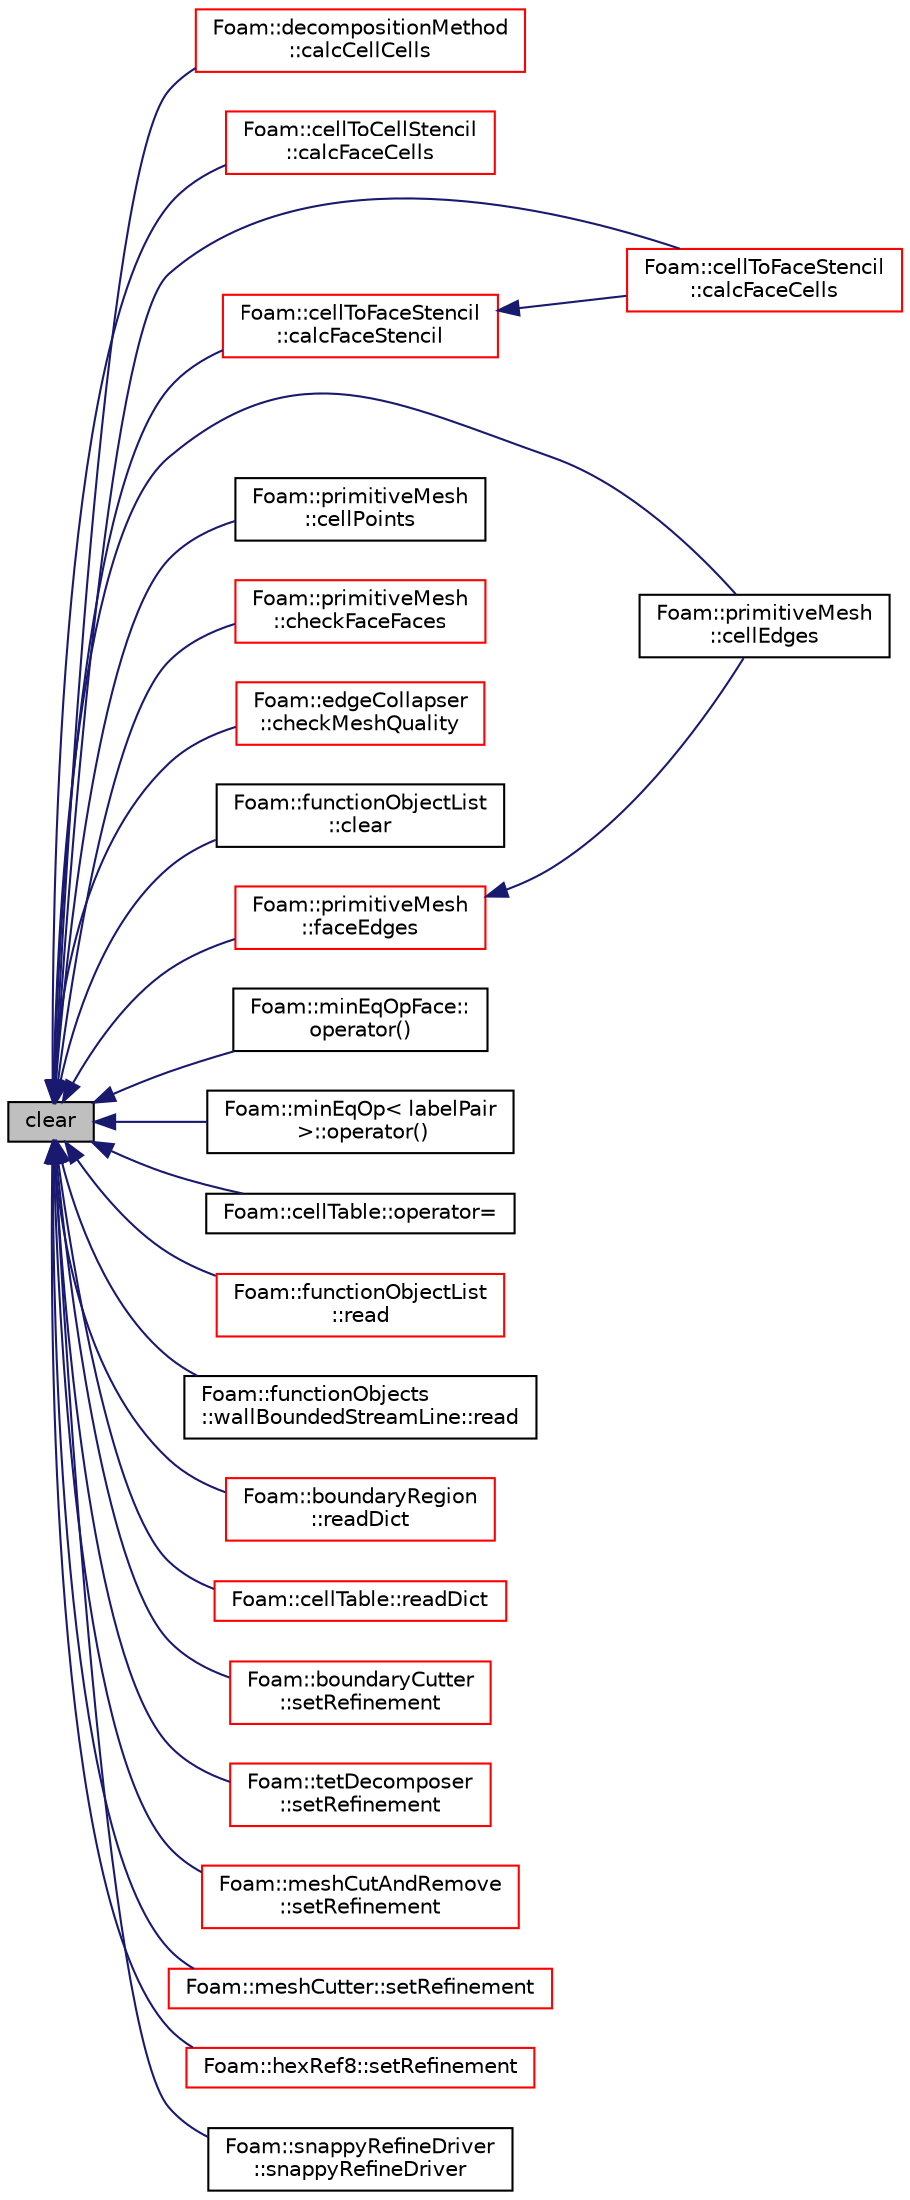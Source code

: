 digraph "clear"
{
  bgcolor="transparent";
  edge [fontname="Helvetica",fontsize="10",labelfontname="Helvetica",labelfontsize="10"];
  node [fontname="Helvetica",fontsize="10",shape=record];
  rankdir="LR";
  Node4798 [label="clear",height=0.2,width=0.4,color="black", fillcolor="grey75", style="filled", fontcolor="black"];
  Node4798 -> Node4799 [dir="back",color="midnightblue",fontsize="10",style="solid",fontname="Helvetica"];
  Node4799 [label="Foam::decompositionMethod\l::calcCellCells",height=0.2,width=0.4,color="red",URL="$a29949.html#a86727d8c968e3ae5d8f394879e2b3c8a",tooltip="Helper: determine (local or global) cellCells from mesh. "];
  Node4798 -> Node4805 [dir="back",color="midnightblue",fontsize="10",style="solid",fontname="Helvetica"];
  Node4805 [label="Foam::cellToCellStencil\l::calcFaceCells",height=0.2,width=0.4,color="red",URL="$a23469.html#ae5e6c7b176e7515ab993bf7549c04d5e",tooltip="Collect cell neighbours of faces in global numbering. "];
  Node4798 -> Node4808 [dir="back",color="midnightblue",fontsize="10",style="solid",fontname="Helvetica"];
  Node4808 [label="Foam::cellToFaceStencil\l::calcFaceCells",height=0.2,width=0.4,color="red",URL="$a23513.html#ae5e6c7b176e7515ab993bf7549c04d5e",tooltip="Collect cell neighbours of faces in global numbering. "];
  Node4798 -> Node4811 [dir="back",color="midnightblue",fontsize="10",style="solid",fontname="Helvetica"];
  Node4811 [label="Foam::cellToFaceStencil\l::calcFaceStencil",height=0.2,width=0.4,color="red",URL="$a23513.html#a75899a6e0677e40388327173f197eb45",tooltip="Collect cell neighbours into extended stencil. "];
  Node4811 -> Node4808 [dir="back",color="midnightblue",fontsize="10",style="solid",fontname="Helvetica"];
  Node4798 -> Node4815 [dir="back",color="midnightblue",fontsize="10",style="solid",fontname="Helvetica"];
  Node4815 [label="Foam::primitiveMesh\l::cellEdges",height=0.2,width=0.4,color="black",URL="$a28685.html#af1e04408400188172ffdbb2545e6e557",tooltip="cellEdges using cells, pointFaces, edges, pointEdges "];
  Node4798 -> Node4816 [dir="back",color="midnightblue",fontsize="10",style="solid",fontname="Helvetica"];
  Node4816 [label="Foam::primitiveMesh\l::cellPoints",height=0.2,width=0.4,color="black",URL="$a28685.html#ab53e37c4c6f5343bc3c97c2f9ebf0161",tooltip="cellPoints using cells "];
  Node4798 -> Node4817 [dir="back",color="midnightblue",fontsize="10",style="solid",fontname="Helvetica"];
  Node4817 [label="Foam::primitiveMesh\l::checkFaceFaces",height=0.2,width=0.4,color="red",URL="$a28685.html#ae7a2abdeda3c541046ec81443e0f9439",tooltip="Check face-face connectivity. "];
  Node4798 -> Node4898 [dir="back",color="midnightblue",fontsize="10",style="solid",fontname="Helvetica"];
  Node4898 [label="Foam::edgeCollapser\l::checkMeshQuality",height=0.2,width=0.4,color="red",URL="$a22401.html#a05c592dbdbe3fcc0728c2595750b5982",tooltip="Check mesh and mark points on faces in error. "];
  Node4798 -> Node4900 [dir="back",color="midnightblue",fontsize="10",style="solid",fontname="Helvetica"];
  Node4900 [label="Foam::functionObjectList\l::clear",height=0.2,width=0.4,color="black",URL="$a27221.html#ac8bb3912a3ce86b15842e79d0b421204",tooltip="Clear the list of function objects. "];
  Node4798 -> Node4901 [dir="back",color="midnightblue",fontsize="10",style="solid",fontname="Helvetica"];
  Node4901 [label="Foam::primitiveMesh\l::faceEdges",height=0.2,width=0.4,color="red",URL="$a28685.html#adbfcf489a527a07c33d684834faace79"];
  Node4901 -> Node4815 [dir="back",color="midnightblue",fontsize="10",style="solid",fontname="Helvetica"];
  Node4798 -> Node4979 [dir="back",color="midnightblue",fontsize="10",style="solid",fontname="Helvetica"];
  Node4979 [label="Foam::minEqOpFace::\loperator()",height=0.2,width=0.4,color="black",URL="$a26325.html#addccbfe6235f4e2b4483404bc0177a92"];
  Node4798 -> Node4980 [dir="back",color="midnightblue",fontsize="10",style="solid",fontname="Helvetica"];
  Node4980 [label="Foam::minEqOp\< labelPair\l \>::operator()",height=0.2,width=0.4,color="black",URL="$a22177.html#a5110bdded347caa6365e4d10554dfc32"];
  Node4798 -> Node4981 [dir="back",color="midnightblue",fontsize="10",style="solid",fontname="Helvetica"];
  Node4981 [label="Foam::cellTable::operator=",height=0.2,width=0.4,color="black",URL="$a22081.html#ac2838337150ab074428de8db53fea67f",tooltip="Assign from cellZones. "];
  Node4798 -> Node4982 [dir="back",color="midnightblue",fontsize="10",style="solid",fontname="Helvetica"];
  Node4982 [label="Foam::functionObjectList\l::read",height=0.2,width=0.4,color="red",URL="$a27221.html#af816873151ddb0126e98bb2f914d8ed5",tooltip="Read and set the function objects if their data have changed. "];
  Node4798 -> Node5642 [dir="back",color="midnightblue",fontsize="10",style="solid",fontname="Helvetica"];
  Node5642 [label="Foam::functionObjects\l::wallBoundedStreamLine::read",height=0.2,width=0.4,color="black",URL="$a24317.html#afac0600fef97b05534a595ce00b272ed",tooltip="Read the field average data. "];
  Node4798 -> Node5851 [dir="back",color="midnightblue",fontsize="10",style="solid",fontname="Helvetica"];
  Node5851 [label="Foam::boundaryRegion\l::readDict",height=0.2,width=0.4,color="red",URL="$a22077.html#ac54ace7467d79653dee278077fb187b6",tooltip="Read constant/boundaryRegion. "];
  Node4798 -> Node5857 [dir="back",color="midnightblue",fontsize="10",style="solid",fontname="Helvetica"];
  Node5857 [label="Foam::cellTable::readDict",height=0.2,width=0.4,color="red",URL="$a22081.html#a57e56444a03a71b0673d869fbbf5bcc7",tooltip="Read constant/cellTable. "];
  Node4798 -> Node4969 [dir="back",color="midnightblue",fontsize="10",style="solid",fontname="Helvetica"];
  Node4969 [label="Foam::boundaryCutter\l::setRefinement",height=0.2,width=0.4,color="red",URL="$a22245.html#af2a66719cccb66a09867e321aae596bd",tooltip="Do actual cutting with cut description. Inserts mesh changes. "];
  Node4798 -> Node6496 [dir="back",color="midnightblue",fontsize="10",style="solid",fontname="Helvetica"];
  Node6496 [label="Foam::tetDecomposer\l::setRefinement",height=0.2,width=0.4,color="red",URL="$a22489.html#aeb1123afb6f39d7eb332698e53fc5610",tooltip="Insert all changes into meshMod to convert the polyMesh into. "];
  Node4798 -> Node4906 [dir="back",color="midnightblue",fontsize="10",style="solid",fontname="Helvetica"];
  Node4906 [label="Foam::meshCutAndRemove\l::setRefinement",height=0.2,width=0.4,color="red",URL="$a22249.html#ad6a2acdc12be8ac11fcb64607238e053",tooltip="Do actual cutting with cut description. Inserts mesh changes. "];
  Node4798 -> Node4908 [dir="back",color="midnightblue",fontsize="10",style="solid",fontname="Helvetica"];
  Node4908 [label="Foam::meshCutter::setRefinement",height=0.2,width=0.4,color="red",URL="$a22253.html#ad6964ecaeb84631835d8a4e51bf706bb",tooltip="Do actual cutting with cut description. Inserts mesh changes. "];
  Node4798 -> Node6099 [dir="back",color="midnightblue",fontsize="10",style="solid",fontname="Helvetica"];
  Node6099 [label="Foam::hexRef8::setRefinement",height=0.2,width=0.4,color="red",URL="$a22413.html#a59cb8a999be096950b6cc4f7c457426b",tooltip="Insert refinement. All selected cells will be split into 8. "];
  Node4798 -> Node6432 [dir="back",color="midnightblue",fontsize="10",style="solid",fontname="Helvetica"];
  Node6432 [label="Foam::snappyRefineDriver\l::snappyRefineDriver",height=0.2,width=0.4,color="black",URL="$a25917.html#a5675da79b1a5d194aa113611d3b9e024",tooltip="Construct from components. "];
}
